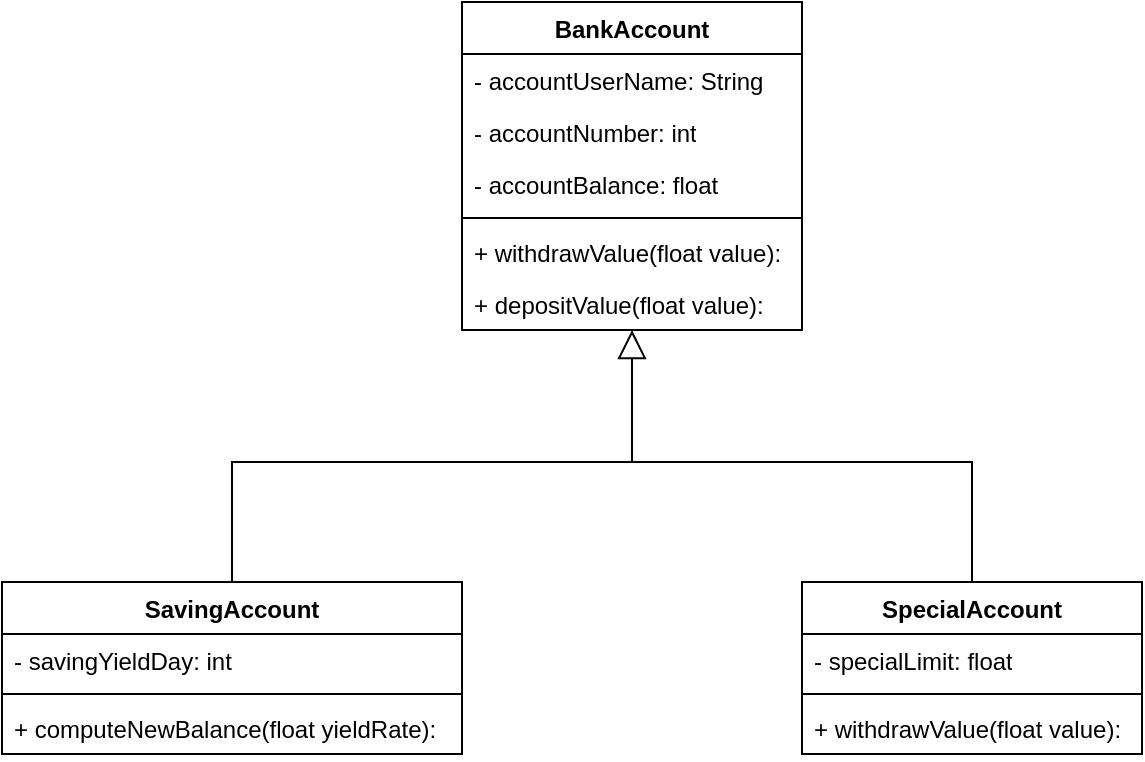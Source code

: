 <mxfile version="24.0.7" type="device">
  <diagram name="Page-1" id="Kjczf7sDdHbviCP0uVVV">
    <mxGraphModel dx="1434" dy="792" grid="1" gridSize="10" guides="1" tooltips="1" connect="1" arrows="1" fold="1" page="1" pageScale="1" pageWidth="850" pageHeight="1100" math="0" shadow="0">
      <root>
        <mxCell id="0" />
        <mxCell id="1" parent="0" />
        <mxCell id="pMOVmnXhKVJBPrPDok7U-1" value="BankAccount" style="swimlane;fontStyle=1;align=center;verticalAlign=top;childLayout=stackLayout;horizontal=1;startSize=26;horizontalStack=0;resizeParent=1;resizeParentMax=0;resizeLast=0;collapsible=1;marginBottom=0;whiteSpace=wrap;html=1;" vertex="1" parent="1">
          <mxGeometry x="340" y="90" width="170" height="164" as="geometry" />
        </mxCell>
        <mxCell id="pMOVmnXhKVJBPrPDok7U-2" value="- accountUserName: String" style="text;strokeColor=none;fillColor=none;align=left;verticalAlign=top;spacingLeft=4;spacingRight=4;overflow=hidden;rotatable=0;points=[[0,0.5],[1,0.5]];portConstraint=eastwest;whiteSpace=wrap;html=1;" vertex="1" parent="pMOVmnXhKVJBPrPDok7U-1">
          <mxGeometry y="26" width="170" height="26" as="geometry" />
        </mxCell>
        <mxCell id="pMOVmnXhKVJBPrPDok7U-5" value="- accountNumber: int" style="text;strokeColor=none;fillColor=none;align=left;verticalAlign=top;spacingLeft=4;spacingRight=4;overflow=hidden;rotatable=0;points=[[0,0.5],[1,0.5]];portConstraint=eastwest;whiteSpace=wrap;html=1;" vertex="1" parent="pMOVmnXhKVJBPrPDok7U-1">
          <mxGeometry y="52" width="170" height="26" as="geometry" />
        </mxCell>
        <mxCell id="pMOVmnXhKVJBPrPDok7U-6" value="- accountBalance: float" style="text;strokeColor=none;fillColor=none;align=left;verticalAlign=top;spacingLeft=4;spacingRight=4;overflow=hidden;rotatable=0;points=[[0,0.5],[1,0.5]];portConstraint=eastwest;whiteSpace=wrap;html=1;" vertex="1" parent="pMOVmnXhKVJBPrPDok7U-1">
          <mxGeometry y="78" width="170" height="26" as="geometry" />
        </mxCell>
        <mxCell id="pMOVmnXhKVJBPrPDok7U-3" value="" style="line;strokeWidth=1;fillColor=none;align=left;verticalAlign=middle;spacingTop=-1;spacingLeft=3;spacingRight=3;rotatable=0;labelPosition=right;points=[];portConstraint=eastwest;strokeColor=inherit;" vertex="1" parent="pMOVmnXhKVJBPrPDok7U-1">
          <mxGeometry y="104" width="170" height="8" as="geometry" />
        </mxCell>
        <mxCell id="pMOVmnXhKVJBPrPDok7U-4" value="+ withdrawValue(float value):" style="text;strokeColor=none;fillColor=none;align=left;verticalAlign=top;spacingLeft=4;spacingRight=4;overflow=hidden;rotatable=0;points=[[0,0.5],[1,0.5]];portConstraint=eastwest;whiteSpace=wrap;html=1;" vertex="1" parent="pMOVmnXhKVJBPrPDok7U-1">
          <mxGeometry y="112" width="170" height="26" as="geometry" />
        </mxCell>
        <mxCell id="pMOVmnXhKVJBPrPDok7U-7" value="+ depositValue(float value):" style="text;strokeColor=none;fillColor=none;align=left;verticalAlign=top;spacingLeft=4;spacingRight=4;overflow=hidden;rotatable=0;points=[[0,0.5],[1,0.5]];portConstraint=eastwest;whiteSpace=wrap;html=1;" vertex="1" parent="pMOVmnXhKVJBPrPDok7U-1">
          <mxGeometry y="138" width="170" height="26" as="geometry" />
        </mxCell>
        <mxCell id="pMOVmnXhKVJBPrPDok7U-8" value="SavingAccount" style="swimlane;fontStyle=1;align=center;verticalAlign=top;childLayout=stackLayout;horizontal=1;startSize=26;horizontalStack=0;resizeParent=1;resizeParentMax=0;resizeLast=0;collapsible=1;marginBottom=0;whiteSpace=wrap;html=1;" vertex="1" parent="1">
          <mxGeometry x="110" y="380" width="230" height="86" as="geometry" />
        </mxCell>
        <mxCell id="pMOVmnXhKVJBPrPDok7U-9" value="- savingYieldDay: int" style="text;strokeColor=none;fillColor=none;align=left;verticalAlign=top;spacingLeft=4;spacingRight=4;overflow=hidden;rotatable=0;points=[[0,0.5],[1,0.5]];portConstraint=eastwest;whiteSpace=wrap;html=1;" vertex="1" parent="pMOVmnXhKVJBPrPDok7U-8">
          <mxGeometry y="26" width="230" height="26" as="geometry" />
        </mxCell>
        <mxCell id="pMOVmnXhKVJBPrPDok7U-10" value="" style="line;strokeWidth=1;fillColor=none;align=left;verticalAlign=middle;spacingTop=-1;spacingLeft=3;spacingRight=3;rotatable=0;labelPosition=right;points=[];portConstraint=eastwest;strokeColor=inherit;" vertex="1" parent="pMOVmnXhKVJBPrPDok7U-8">
          <mxGeometry y="52" width="230" height="8" as="geometry" />
        </mxCell>
        <mxCell id="pMOVmnXhKVJBPrPDok7U-11" value="+ computeNewBalance(float yieldRate):" style="text;strokeColor=none;fillColor=none;align=left;verticalAlign=top;spacingLeft=4;spacingRight=4;overflow=hidden;rotatable=0;points=[[0,0.5],[1,0.5]];portConstraint=eastwest;whiteSpace=wrap;html=1;" vertex="1" parent="pMOVmnXhKVJBPrPDok7U-8">
          <mxGeometry y="60" width="230" height="26" as="geometry" />
        </mxCell>
        <mxCell id="pMOVmnXhKVJBPrPDok7U-12" value="" style="endArrow=block;endFill=0;endSize=12;html=1;rounded=0;exitX=0.5;exitY=0;exitDx=0;exitDy=0;entryX=0.5;entryY=1;entryDx=0;entryDy=0;" edge="1" parent="1" source="pMOVmnXhKVJBPrPDok7U-8" target="pMOVmnXhKVJBPrPDok7U-1">
          <mxGeometry width="160" relative="1" as="geometry">
            <mxPoint x="350" y="370" as="sourcePoint" />
            <mxPoint x="510" y="370" as="targetPoint" />
            <Array as="points">
              <mxPoint x="225" y="320" />
              <mxPoint x="425" y="320" />
            </Array>
          </mxGeometry>
        </mxCell>
        <mxCell id="pMOVmnXhKVJBPrPDok7U-13" value="SpecialAccount" style="swimlane;fontStyle=1;align=center;verticalAlign=top;childLayout=stackLayout;horizontal=1;startSize=26;horizontalStack=0;resizeParent=1;resizeParentMax=0;resizeLast=0;collapsible=1;marginBottom=0;whiteSpace=wrap;html=1;" vertex="1" parent="1">
          <mxGeometry x="510" y="380" width="170" height="86" as="geometry" />
        </mxCell>
        <mxCell id="pMOVmnXhKVJBPrPDok7U-14" value="- specialLimit: float" style="text;strokeColor=none;fillColor=none;align=left;verticalAlign=top;spacingLeft=4;spacingRight=4;overflow=hidden;rotatable=0;points=[[0,0.5],[1,0.5]];portConstraint=eastwest;whiteSpace=wrap;html=1;" vertex="1" parent="pMOVmnXhKVJBPrPDok7U-13">
          <mxGeometry y="26" width="170" height="26" as="geometry" />
        </mxCell>
        <mxCell id="pMOVmnXhKVJBPrPDok7U-15" value="" style="line;strokeWidth=1;fillColor=none;align=left;verticalAlign=middle;spacingTop=-1;spacingLeft=3;spacingRight=3;rotatable=0;labelPosition=right;points=[];portConstraint=eastwest;strokeColor=inherit;" vertex="1" parent="pMOVmnXhKVJBPrPDok7U-13">
          <mxGeometry y="52" width="170" height="8" as="geometry" />
        </mxCell>
        <mxCell id="pMOVmnXhKVJBPrPDok7U-16" value="+ withdrawValue(float value):" style="text;strokeColor=none;fillColor=none;align=left;verticalAlign=top;spacingLeft=4;spacingRight=4;overflow=hidden;rotatable=0;points=[[0,0.5],[1,0.5]];portConstraint=eastwest;whiteSpace=wrap;html=1;" vertex="1" parent="pMOVmnXhKVJBPrPDok7U-13">
          <mxGeometry y="60" width="170" height="26" as="geometry" />
        </mxCell>
        <mxCell id="pMOVmnXhKVJBPrPDok7U-18" value="" style="endArrow=none;endFill=0;endSize=12;html=1;rounded=0;entryX=0.5;entryY=0;entryDx=0;entryDy=0;" edge="1" parent="1" target="pMOVmnXhKVJBPrPDok7U-13">
          <mxGeometry width="160" relative="1" as="geometry">
            <mxPoint x="420" y="320" as="sourcePoint" />
            <mxPoint x="510" y="400" as="targetPoint" />
            <Array as="points">
              <mxPoint x="595" y="320" />
            </Array>
          </mxGeometry>
        </mxCell>
      </root>
    </mxGraphModel>
  </diagram>
</mxfile>
